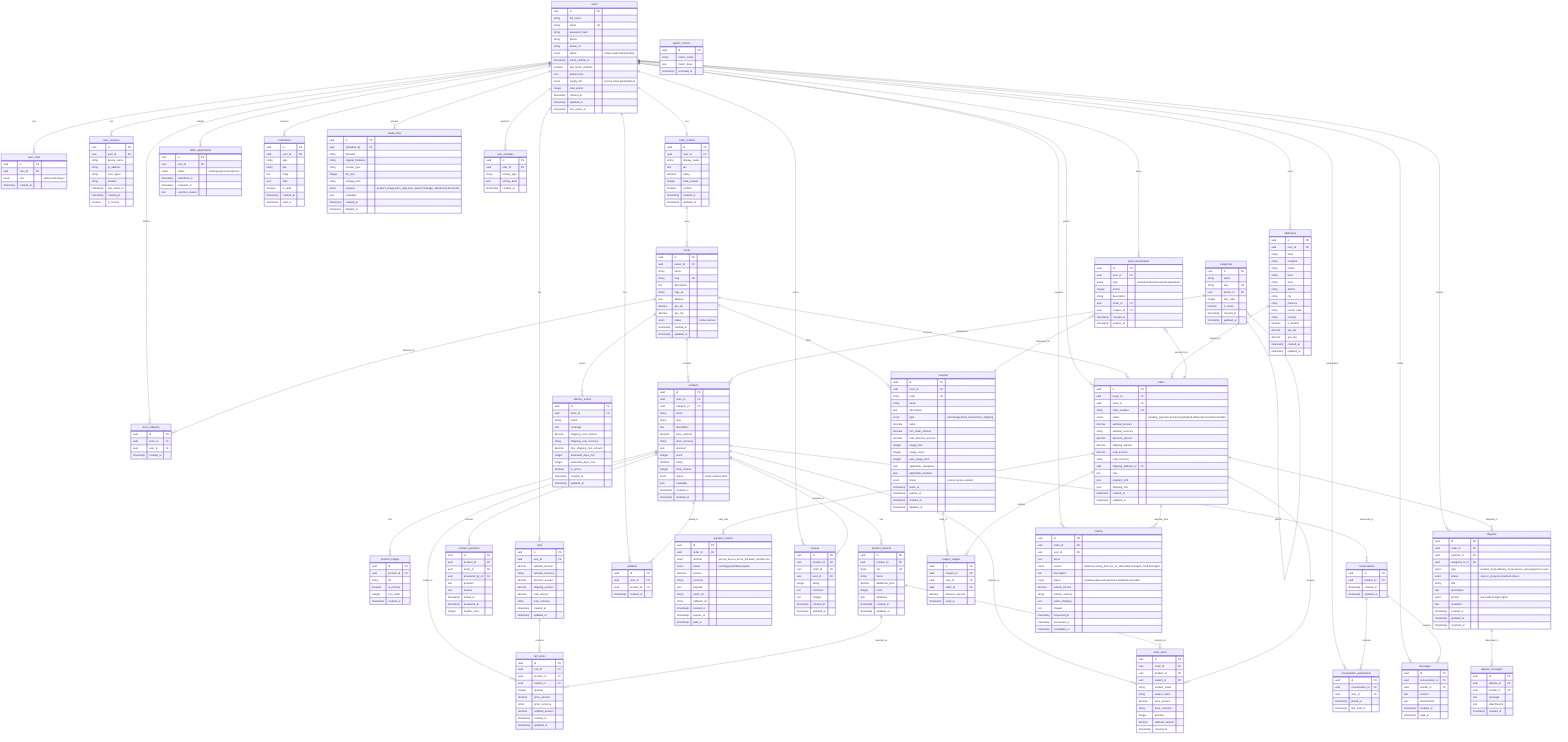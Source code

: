 erDiagram
%% User Management
users {
uuid id PK
string full_name
string email UK
string password_hash
string phone
string avatar_url
enum status "active,suspended,pending"
timestamp email_verified_at
boolean two_factor_enabled
json preferences
enum loyalty_tier "bronze,silver,gold,platinum"
integer total_points
timestamp created_at
timestamp updated_at
timestamp last_active_at
}

    user_roles {
        uuid id PK
        uuid user_id FK
        enum role "admin,seller,buyer"
        timestamp created_at
    }

    user_sessions {
        uuid id PK
        uuid user_id FK
        string device_name
        string ip_address
        string user_agent
        string location
        timestamp last_active_at
        timestamp created_at
        boolean is_current
    }

    %% Seller & Store Management
    seller_profiles {
        uuid id PK
        uuid user_id FK
        string display_name
        text bio
        decimal rating
        integer total_reviews
        boolean verified
        timestamp created_at
        timestamp updated_at
    }

    seller_applications {
        uuid id PK
        uuid user_id FK
        enum status "pending,approved,rejected"
        timestamp submitted_at
        timestamp reviewed_at
        text rejection_reason
    }

    stores {
        uuid id PK
        uuid owner_id FK
        string name
        string slug UK
        text description
        string logo_url
        json address
        decimal geo_lat
        decimal geo_lng
        enum status "active,inactive"
        timestamp created_at
        timestamp updated_at
    }

    store_followers {
        uuid id PK
        uuid store_id FK
        uuid user_id FK
        timestamp created_at
    }

    %% Category Management
    categories {
        uuid id PK
        string name
        string slug UK
        uuid parent_id FK
        integer sort_order
        boolean is_active
        timestamp created_at
        timestamp updated_at
    }

    %% Product Management
    products {
        uuid id PK
        uuid store_id FK
        uuid category_id FK
        string name
        string slug
        text description
        decimal price_amount
        string price_currency
        json discount
        integer stock
        decimal rating
        integer total_reviews
        enum status "active,inactive,draft"
        json metadata
        timestamp created_at
        timestamp updated_at
    }

    product_images {
        uuid id PK
        uuid product_id FK
        string url
        boolean is_primary
        integer sort_order
        timestamp created_at
    }

    product_variants {
        uuid id PK
        uuid product_id FK
        string sku UK
        string name
        decimal additional_price
        integer stock
        json attributes
        timestamp created_at
        timestamp updated_at
    }

    product_questions {
        uuid id PK
        uuid product_id FK
        uuid asker_id FK
        uuid answered_by_id FK
        text question
        text answer
        timestamp asked_at
        timestamp answered_at
        integer helpful_count
    }

    %% Shopping Cart & Wishlist
    carts {
        uuid id PK
        uuid user_id FK
        decimal subtotal_amount
        string subtotal_currency
        decimal discount_amount
        decimal shipping_amount
        decimal total_amount
        string total_currency
        timestamp created_at
        timestamp updated_at
    }

    cart_items {
        uuid id PK
        uuid cart_id FK
        uuid product_id FK
        uuid variant_id FK
        integer quantity
        decimal price_amount
        string price_currency
        decimal subtotal_amount
        timestamp created_at
        timestamp updated_at
    }

    wishlists {
        uuid id PK
        uuid user_id FK
        uuid product_id FK
        timestamp created_at
    }

    %% Address Management
    addresses {
        uuid id PK
        uuid user_id FK
        string label
        string recipient
        string phone
        string line1
        string line2
        string district
        string city
        string province
        string postal_code
        string country
        boolean is_default
        decimal geo_lat
        decimal geo_lng
        timestamp created_at
        timestamp updated_at
    }

    %% Delivery & Shipping
    delivery_zones {
        uuid id PK
        uuid store_id FK
        string name
        json coverage
        decimal shipping_cost_amount
        string shipping_cost_currency
        decimal free_shipping_min_amount
        integer estimated_days_min
        integer estimated_days_max
        boolean is_active
        timestamp created_at
        timestamp updated_at
    }

    %% Order Management
    orders {
        uuid id PK
        uuid buyer_id FK
        uuid store_id FK
        string order_number UK
        enum status "pending_payment,processing,shipped,delivered,canceled,refunded"
        decimal subtotal_amount
        string subtotal_currency
        decimal discount_amount
        decimal shipping_amount
        decimal total_amount
        string total_currency
        uuid shipping_address_id FK
        text note
        json payment_info
        json shipping_info
        timestamp created_at
        timestamp updated_at
    }

    order_items {
        uuid id PK
        uuid order_id FK
        uuid product_id FK
        uuid variant_id FK
        string product_name
        string variant_name
        decimal price_amount
        string price_currency
        integer quantity
        decimal subtotal_amount
        timestamp created_at
    }

    %% Payment Management
    payment_intents {
        uuid id PK
        uuid order_id FK
        enum method "qris,va_bca,va_bri,va_bni,bank_transfer,cod"
        enum status "pending,paid,failed,expired"
        decimal amount
        string currency
        json payload
        string return_url
        string callback_url
        timestamp created_at
        timestamp expires_at
        timestamp paid_at
    }

    %% Reviews & Ratings
    reviews {
        uuid id PK
        uuid product_id FK
        uuid order_id FK
        uuid user_id FK
        integer rating
        text comment
        json images
        timestamp created_at
        timestamp updated_at
    }

    %% Notifications
    notifications {
        uuid id PK
        uuid user_id FK
        string type
        string title
        text body
        json data
        boolean is_read
        timestamp created_at
        timestamp read_at
    }

    %% Communication
    conversations {
        uuid id PK
        uuid product_id FK
        timestamp created_at
        timestamp updated_at
    }

    conversation_participants {
        uuid id PK
        uuid conversation_id FK
        uuid user_id FK
        timestamp joined_at
        timestamp last_read_at
    }

    messages {
        uuid id PK
        uuid conversation_id FK
        uuid sender_id FK
        text content
        json attachments
        timestamp created_at
        timestamp read_at
    }

    %% Promotions & Coupons
    coupons {
        uuid id PK
        uuid store_id FK
        string code UK
        string name
        text description
        enum type "percentage,fixed_amount,free_shipping"
        decimal value
        decimal min_order_amount
        decimal max_discount_amount
        integer usage_limit
        integer usage_count
        integer user_usage_limit
        json applicable_categories
        json applicable_products
        enum status "active,inactive,expired"
        timestamp starts_at
        timestamp expires_at
        timestamp created_at
        timestamp updated_at
    }

    coupon_usages {
        uuid id PK
        uuid coupon_id FK
        uuid user_id FK
        uuid order_id FK
        decimal discount_amount
        timestamp used_at
    }

    %% Loyalty Program
    point_transactions {
        uuid id PK
        uuid user_id FK
        enum type "earned,redeemed,expired,adjustment"
        integer points
        string description
        uuid order_id FK
        uuid coupon_id FK
        timestamp created_at
        timestamp expires_at
    }

    %% Dispute & Return Management
    disputes {
        uuid id PK
        uuid order_id FK
        uuid reporter_id FK
        uuid assigned_to_id FK
        enum type "product_issue,delivery_issue,service_issue,payment_issue"
        enum status "open,in_progress,resolved,closed"
        string title
        text description
        enum priority "low,medium,high,urgent"
        text resolution
        timestamp created_at
        timestamp updated_at
        timestamp resolved_at
    }

    dispute_messages {
        uuid id PK
        uuid dispute_id FK
        uuid sender_id FK
        text message
        json attachments
        timestamp created_at
    }

    returns {
        uuid id PK
        uuid order_id FK
        uuid user_id FK
        json items
        enum reason "defective,wrong_item,not_as_described,changed_mind,damaged"
        text description
        enum status "pending,approved,rejected,completed,cancelled"
        decimal refund_amount
        string refund_currency
        json return_shipping
        json images
        timestamp requested_at
        timestamp processed_at
        timestamp completed_at
    }

    %% Media & File Management
    media_files {
        uuid id PK
        uuid uploaded_by FK
        string filename
        string original_filename
        string content_type
        integer file_size
        string storage_path
        enum purpose "product_image,store_logo,user_avatar,message_attachment,document"
        json metadata
        timestamp created_at
        timestamp deleted_at
    }

    %% System & Analytics
    system_metrics {
        uuid id PK
        string metric_name
        json metric_data
        timestamp recorded_at
    }

    user_activities {
        uuid id PK
        uuid user_id FK
        string activity_type
        json activity_data
        timestamp created_at
    }

    %% Relationships
    users ||--o{ user_roles : "has"
    users ||--o{ user_sessions : "has"
    users ||--o| seller_profiles : "has"
    users ||--o{ seller_applications : "submits"
    users ||--o{ addresses : "owns"
    users ||--o{ carts : "has"
    users ||--o{ wishlists : "has"
    users ||--o{ orders : "places"
    users ||--o{ reviews : "writes"
    users ||--o{ notifications : "receives"
    users ||--o{ point_transactions : "earns"
    users ||--o{ store_followers : "follows"
    users ||--o{ conversation_participants : "participates"
    users ||--o{ messages : "sends"
    users ||--o{ disputes : "reports"
    users ||--o{ returns : "requests"
    users ||--o{ media_files : "uploads"
    users ||--o{ user_activities : "performs"

    seller_profiles ||--o{ stores : "owns"
    stores ||--o{ products : "contains"
    stores ||--o{ delivery_zones : "covers"
    stores ||--o{ orders : "receives"
    stores ||--o{ coupons : "offers"
    stores ||--o{ store_followers : "followed_by"

    categories ||--o{ categories : "parent"
    categories ||--o{ products : "categorizes"

    products ||--o{ product_images : "has"
    products ||--o{ product_variants : "has"
    products ||--o{ product_questions : "receives"
    products ||--o{ cart_items : "added_to"
    products ||--o{ wishlists : "added_to"
    products ||--o{ order_items : "ordered_as"
    products ||--o{ reviews : "reviewed_in"
    products ||--o{ conversations : "discussed_in"

    carts ||--o{ cart_items : "contains"
    product_variants ||--o{ cart_items : "selected_as"
    product_variants ||--o{ order_items : "ordered_as"

    addresses ||--o{ orders : "shipped_to"

    orders ||--o{ order_items : "contains"
    orders ||--o{ payment_intents : "paid_with"
    orders ||--o{ disputes : "disputed_in"
    orders ||--o{ returns : "returned_from"

    conversations ||--o{ conversation_participants : "includes"
    conversations ||--o{ messages : "contains"

    coupons ||--o{ coupon_usages : "used_in"
    orders ||--o{ coupon_usages : "applies"

    disputes ||--o{ dispute_messages : "discussed_in"

    point_transactions }o--|| orders : "earned_from"
    point_transactions }o--|| coupons : "redeemed_for"